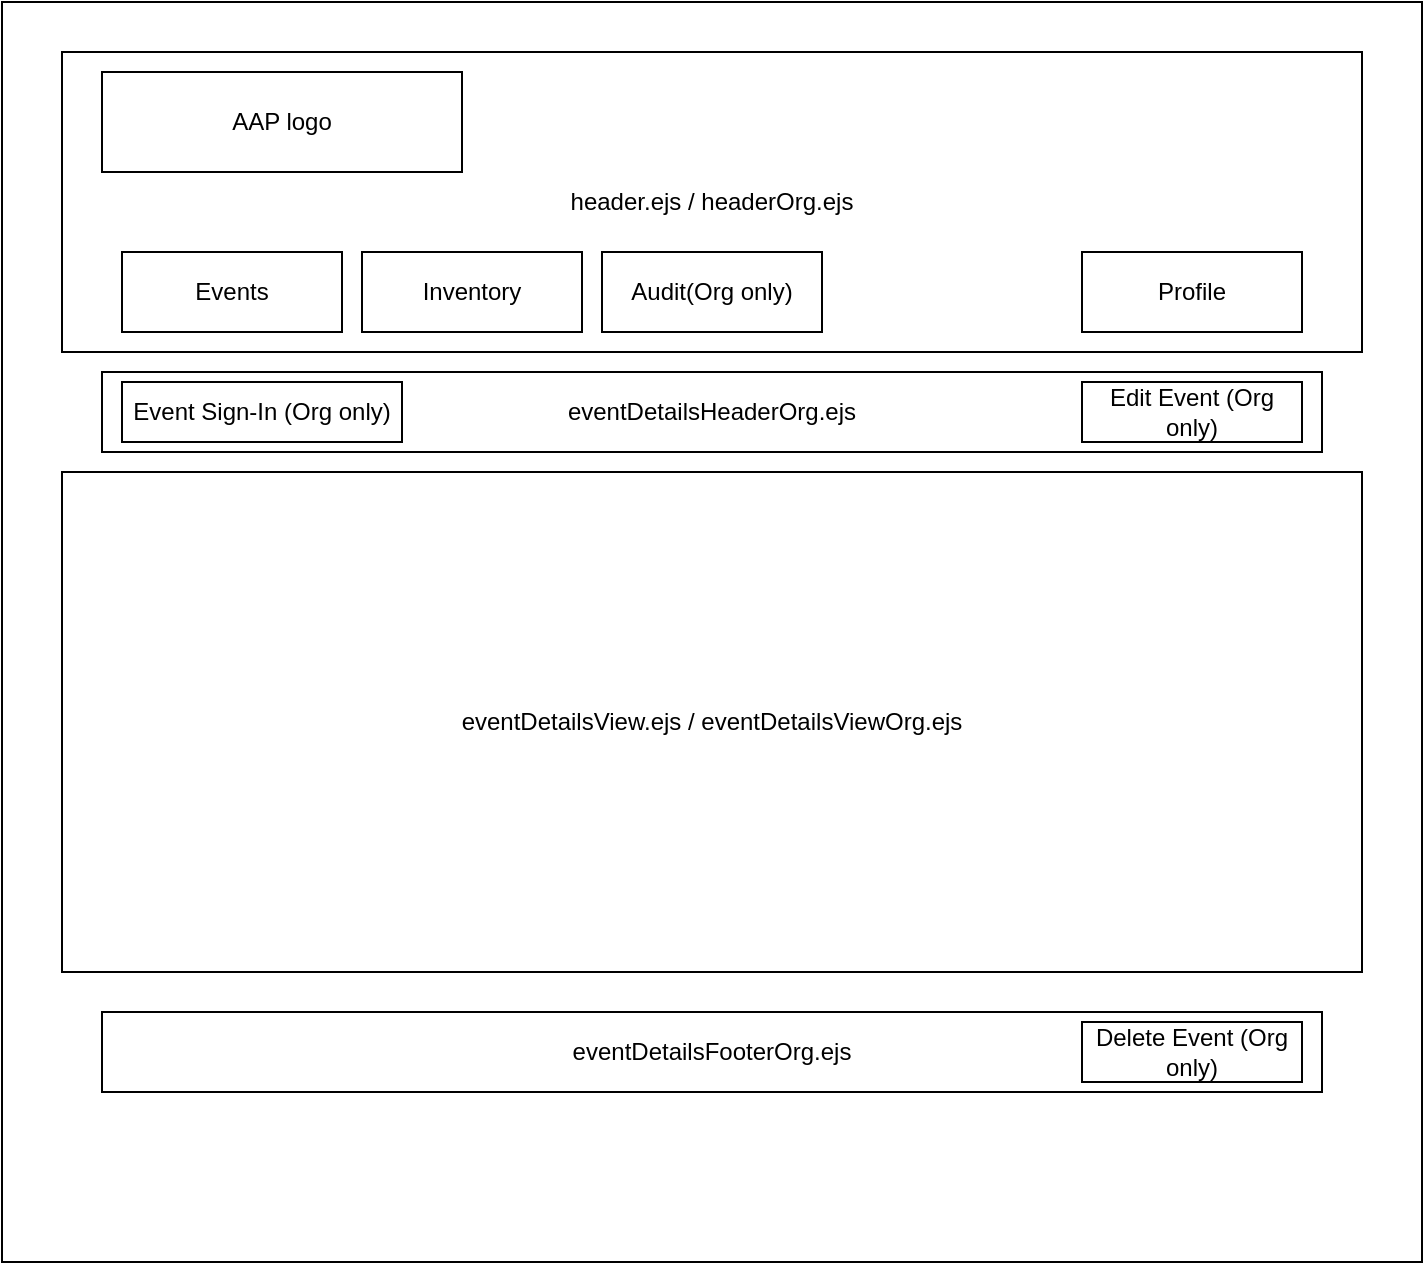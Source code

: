 <mxfile version="13.10.9" type="device"><diagram id="5MNLaXxExGbXkL5at1UL" name="Page-1"><mxGraphModel dx="1502" dy="634" grid="1" gridSize="10" guides="1" tooltips="1" connect="1" arrows="1" fold="1" page="1" pageScale="1" pageWidth="850" pageHeight="1100" math="0" shadow="0"><root><mxCell id="0"/><mxCell id="1" parent="0"/><mxCell id="fhRzHyF2KAnNo8-zVwFa-1" value="" style="rounded=0;whiteSpace=wrap;html=1;" parent="1" vertex="1"><mxGeometry x="80" y="35" width="710" height="630" as="geometry"/></mxCell><mxCell id="fhRzHyF2KAnNo8-zVwFa-2" value="header.ejs / headerOrg.ejs" style="rounded=0;whiteSpace=wrap;html=1;" parent="1" vertex="1"><mxGeometry x="110" y="60" width="650" height="150" as="geometry"/></mxCell><mxCell id="fhRzHyF2KAnNo8-zVwFa-3" value="&lt;div&gt;AAP logo&lt;/div&gt;" style="rounded=0;whiteSpace=wrap;html=1;" parent="1" vertex="1"><mxGeometry x="130" y="70" width="180" height="50" as="geometry"/></mxCell><mxCell id="fhRzHyF2KAnNo8-zVwFa-4" value="Events" style="rounded=0;whiteSpace=wrap;html=1;" parent="1" vertex="1"><mxGeometry x="140" y="160" width="110" height="40" as="geometry"/></mxCell><mxCell id="fhRzHyF2KAnNo8-zVwFa-5" value="Inventory" style="rounded=0;whiteSpace=wrap;html=1;" parent="1" vertex="1"><mxGeometry x="260" y="160" width="110" height="40" as="geometry"/></mxCell><mxCell id="fhRzHyF2KAnNo8-zVwFa-6" value="Audit(Org only)" style="rounded=0;whiteSpace=wrap;html=1;" parent="1" vertex="1"><mxGeometry x="380" y="160" width="110" height="40" as="geometry"/></mxCell><mxCell id="fhRzHyF2KAnNo8-zVwFa-8" value="Profile" style="rounded=0;whiteSpace=wrap;html=1;" parent="1" vertex="1"><mxGeometry x="620" y="160" width="110" height="40" as="geometry"/></mxCell><mxCell id="fhRzHyF2KAnNo8-zVwFa-11" value="&lt;div&gt;eventDetailsView.ejs / eventDetailsViewOrg.ejs&lt;/div&gt;" style="rounded=0;whiteSpace=wrap;html=1;" parent="1" vertex="1"><mxGeometry x="110" y="270" width="650" height="250" as="geometry"/></mxCell><mxCell id="uExlRv2WEpMqOlQdl2cv-1" value="eventDetailsHeaderOrg.ejs" style="rounded=0;whiteSpace=wrap;html=1;" vertex="1" parent="1"><mxGeometry x="130" y="220" width="610" height="40" as="geometry"/></mxCell><mxCell id="uExlRv2WEpMqOlQdl2cv-2" value="Event Sign-In (Org only)" style="rounded=0;whiteSpace=wrap;html=1;" vertex="1" parent="1"><mxGeometry x="140" y="225" width="140" height="30" as="geometry"/></mxCell><mxCell id="uExlRv2WEpMqOlQdl2cv-3" value="Edit Event (Org only)" style="rounded=0;whiteSpace=wrap;html=1;" vertex="1" parent="1"><mxGeometry x="620" y="225" width="110" height="30" as="geometry"/></mxCell><mxCell id="uExlRv2WEpMqOlQdl2cv-5" value="eventDetailsFooterOrg.ejs" style="rounded=0;whiteSpace=wrap;html=1;" vertex="1" parent="1"><mxGeometry x="130" y="540" width="610" height="40" as="geometry"/></mxCell><mxCell id="uExlRv2WEpMqOlQdl2cv-6" value="Delete Event (Org only)" style="rounded=0;whiteSpace=wrap;html=1;" vertex="1" parent="1"><mxGeometry x="620" y="545" width="110" height="30" as="geometry"/></mxCell></root></mxGraphModel></diagram></mxfile>